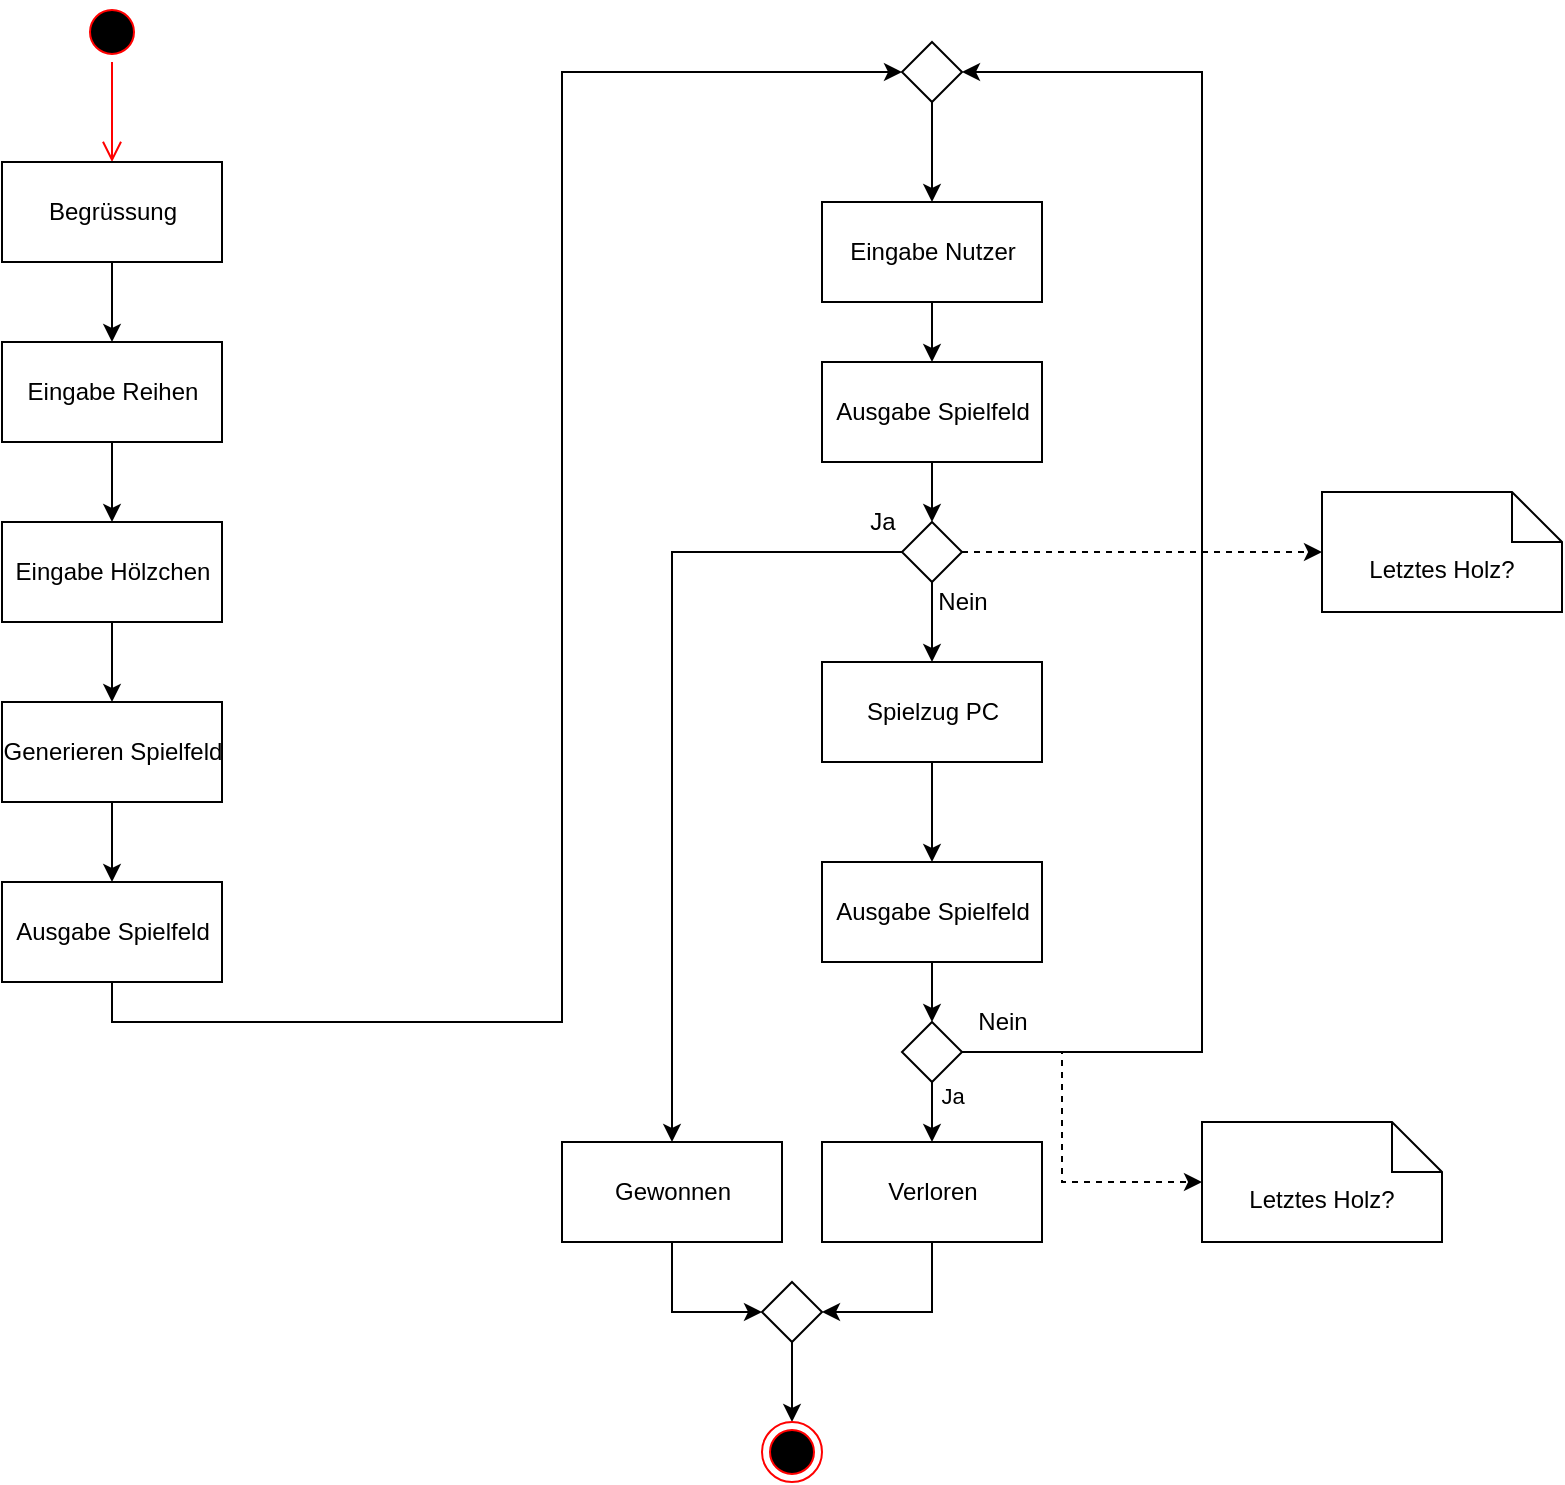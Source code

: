 <mxfile version="13.9.9" type="device"><diagram id="jq3QglmUTfa7vYVbhxkC" name="Page-1"><mxGraphModel dx="1002" dy="743" grid="1" gridSize="10" guides="1" tooltips="1" connect="1" arrows="1" fold="1" page="1" pageScale="1" pageWidth="1169" pageHeight="827" math="0" shadow="0"><root><mxCell id="0"/><mxCell id="1" parent="0"/><mxCell id="jIxzGO57YDRSp6-4Sq5K-1" value="" style="ellipse;html=1;shape=startState;fillColor=#000000;strokeColor=#ff0000;" parent="1" vertex="1"><mxGeometry x="100" y="50" width="30" height="30" as="geometry"/></mxCell><mxCell id="jIxzGO57YDRSp6-4Sq5K-2" value="" style="edgeStyle=orthogonalEdgeStyle;html=1;verticalAlign=bottom;endArrow=open;endSize=8;strokeColor=#ff0000;entryX=0.5;entryY=0;entryDx=0;entryDy=0;" parent="1" source="jIxzGO57YDRSp6-4Sq5K-1" target="jIxzGO57YDRSp6-4Sq5K-3" edge="1"><mxGeometry relative="1" as="geometry"><mxPoint x="235" y="150" as="targetPoint"/><Array as="points"/></mxGeometry></mxCell><mxCell id="jIxzGO57YDRSp6-4Sq5K-5" value="" style="edgeStyle=orthogonalEdgeStyle;rounded=0;orthogonalLoop=1;jettySize=auto;html=1;" parent="1" source="jIxzGO57YDRSp6-4Sq5K-3" target="jIxzGO57YDRSp6-4Sq5K-4" edge="1"><mxGeometry relative="1" as="geometry"/></mxCell><mxCell id="jIxzGO57YDRSp6-4Sq5K-3" value="Begrüssung" style="html=1;" parent="1" vertex="1"><mxGeometry x="60" y="130" width="110" height="50" as="geometry"/></mxCell><mxCell id="jIxzGO57YDRSp6-4Sq5K-7" value="" style="edgeStyle=orthogonalEdgeStyle;rounded=0;orthogonalLoop=1;jettySize=auto;html=1;" parent="1" source="jIxzGO57YDRSp6-4Sq5K-4" target="jIxzGO57YDRSp6-4Sq5K-6" edge="1"><mxGeometry relative="1" as="geometry"/></mxCell><mxCell id="jIxzGO57YDRSp6-4Sq5K-4" value="Eingabe Reihen" style="html=1;" parent="1" vertex="1"><mxGeometry x="60" y="220" width="110" height="50" as="geometry"/></mxCell><mxCell id="jIxzGO57YDRSp6-4Sq5K-9" value="" style="edgeStyle=orthogonalEdgeStyle;rounded=0;orthogonalLoop=1;jettySize=auto;html=1;" parent="1" source="jIxzGO57YDRSp6-4Sq5K-6" target="jIxzGO57YDRSp6-4Sq5K-8" edge="1"><mxGeometry relative="1" as="geometry"/></mxCell><mxCell id="jIxzGO57YDRSp6-4Sq5K-6" value="Eingabe Hölzchen" style="html=1;" parent="1" vertex="1"><mxGeometry x="60" y="310" width="110" height="50" as="geometry"/></mxCell><mxCell id="jIxzGO57YDRSp6-4Sq5K-11" value="" style="edgeStyle=orthogonalEdgeStyle;rounded=0;orthogonalLoop=1;jettySize=auto;html=1;" parent="1" source="jIxzGO57YDRSp6-4Sq5K-8" target="jIxzGO57YDRSp6-4Sq5K-10" edge="1"><mxGeometry relative="1" as="geometry"/></mxCell><mxCell id="jIxzGO57YDRSp6-4Sq5K-8" value="Generieren Spielfeld" style="html=1;" parent="1" vertex="1"><mxGeometry x="60" y="400" width="110" height="50" as="geometry"/></mxCell><mxCell id="bV7jp5EfxjAdG5snMgAe-2" style="edgeStyle=orthogonalEdgeStyle;rounded=0;orthogonalLoop=1;jettySize=auto;html=1;entryX=0;entryY=0.5;entryDx=0;entryDy=0;exitX=0.5;exitY=1;exitDx=0;exitDy=0;" edge="1" parent="1" source="jIxzGO57YDRSp6-4Sq5K-10" target="ciC3rPFVc4mk8okZfKDL-3"><mxGeometry relative="1" as="geometry"/></mxCell><mxCell id="jIxzGO57YDRSp6-4Sq5K-10" value="Ausgabe Spielfeld" style="html=1;" parent="1" vertex="1"><mxGeometry x="60" y="490" width="110" height="50" as="geometry"/></mxCell><mxCell id="ciC3rPFVc4mk8okZfKDL-8" style="edgeStyle=orthogonalEdgeStyle;rounded=0;orthogonalLoop=1;jettySize=auto;html=1;" parent="1" source="jIxzGO57YDRSp6-4Sq5K-12" target="ciC3rPFVc4mk8okZfKDL-1" edge="1"><mxGeometry relative="1" as="geometry"/></mxCell><mxCell id="jIxzGO57YDRSp6-4Sq5K-12" value="Eingabe Nutzer" style="html=1;" parent="1" vertex="1"><mxGeometry x="470" y="150" width="110" height="50" as="geometry"/></mxCell><mxCell id="ciC3rPFVc4mk8okZfKDL-9" value="" style="edgeStyle=orthogonalEdgeStyle;rounded=0;orthogonalLoop=1;jettySize=auto;html=1;" parent="1" source="ciC3rPFVc4mk8okZfKDL-1" target="ciC3rPFVc4mk8okZfKDL-5" edge="1"><mxGeometry relative="1" as="geometry"/></mxCell><mxCell id="ciC3rPFVc4mk8okZfKDL-1" value="Ausgabe Spielfeld" style="html=1;" parent="1" vertex="1"><mxGeometry x="470" y="230" width="110" height="50" as="geometry"/></mxCell><mxCell id="ciC3rPFVc4mk8okZfKDL-11" style="edgeStyle=orthogonalEdgeStyle;rounded=0;orthogonalLoop=1;jettySize=auto;html=1;exitX=0.5;exitY=1;exitDx=0;exitDy=0;" parent="1" source="ciC3rPFVc4mk8okZfKDL-3" target="jIxzGO57YDRSp6-4Sq5K-12" edge="1"><mxGeometry relative="1" as="geometry"/></mxCell><mxCell id="ciC3rPFVc4mk8okZfKDL-3" value="" style="rhombus;" parent="1" vertex="1"><mxGeometry x="510" y="70" width="30" height="30" as="geometry"/></mxCell><mxCell id="ciC3rPFVc4mk8okZfKDL-13" value="" style="edgeStyle=orthogonalEdgeStyle;rounded=0;orthogonalLoop=1;jettySize=auto;html=1;" parent="1" source="ciC3rPFVc4mk8okZfKDL-5" target="ciC3rPFVc4mk8okZfKDL-12" edge="1"><mxGeometry relative="1" as="geometry"/></mxCell><mxCell id="ciC3rPFVc4mk8okZfKDL-23" style="edgeStyle=orthogonalEdgeStyle;rounded=0;orthogonalLoop=1;jettySize=auto;html=1;entryX=0.5;entryY=0;entryDx=0;entryDy=0;" parent="1" source="ciC3rPFVc4mk8okZfKDL-5" target="ciC3rPFVc4mk8okZfKDL-22" edge="1"><mxGeometry relative="1" as="geometry"/></mxCell><mxCell id="ciC3rPFVc4mk8okZfKDL-39" style="edgeStyle=orthogonalEdgeStyle;rounded=0;orthogonalLoop=1;jettySize=auto;html=1;entryX=0;entryY=0.5;entryDx=0;entryDy=0;entryPerimeter=0;dashed=1;" parent="1" source="ciC3rPFVc4mk8okZfKDL-5" target="ciC3rPFVc4mk8okZfKDL-38" edge="1"><mxGeometry relative="1" as="geometry"/></mxCell><mxCell id="ciC3rPFVc4mk8okZfKDL-5" value="" style="rhombus;" parent="1" vertex="1"><mxGeometry x="510" y="310" width="30" height="30" as="geometry"/></mxCell><mxCell id="ciC3rPFVc4mk8okZfKDL-15" style="edgeStyle=orthogonalEdgeStyle;rounded=0;orthogonalLoop=1;jettySize=auto;html=1;" parent="1" source="ciC3rPFVc4mk8okZfKDL-12" target="ciC3rPFVc4mk8okZfKDL-14" edge="1"><mxGeometry relative="1" as="geometry"/></mxCell><mxCell id="ciC3rPFVc4mk8okZfKDL-12" value="Spielzug PC" style="html=1;" parent="1" vertex="1"><mxGeometry x="470" y="380" width="110" height="50" as="geometry"/></mxCell><mxCell id="ciC3rPFVc4mk8okZfKDL-20" style="edgeStyle=orthogonalEdgeStyle;rounded=0;orthogonalLoop=1;jettySize=auto;html=1;entryX=0.5;entryY=0;entryDx=0;entryDy=0;" parent="1" source="ciC3rPFVc4mk8okZfKDL-14" target="ciC3rPFVc4mk8okZfKDL-16" edge="1"><mxGeometry relative="1" as="geometry"/></mxCell><mxCell id="ciC3rPFVc4mk8okZfKDL-14" value="Ausgabe Spielfeld" style="html=1;" parent="1" vertex="1"><mxGeometry x="470" y="480" width="110" height="50" as="geometry"/></mxCell><mxCell id="ciC3rPFVc4mk8okZfKDL-21" style="edgeStyle=orthogonalEdgeStyle;rounded=0;orthogonalLoop=1;jettySize=auto;html=1;entryX=0.5;entryY=0;entryDx=0;entryDy=0;" parent="1" source="ciC3rPFVc4mk8okZfKDL-16" target="ciC3rPFVc4mk8okZfKDL-17" edge="1"><mxGeometry relative="1" as="geometry"/></mxCell><mxCell id="ciC3rPFVc4mk8okZfKDL-33" value="Ja" style="edgeLabel;html=1;align=center;verticalAlign=middle;resizable=0;points=[];" parent="ciC3rPFVc4mk8okZfKDL-21" vertex="1" connectable="0"><mxGeometry x="-0.72" y="10" relative="1" as="geometry"><mxPoint as="offset"/></mxGeometry></mxCell><mxCell id="ciC3rPFVc4mk8okZfKDL-26" style="edgeStyle=orthogonalEdgeStyle;rounded=0;orthogonalLoop=1;jettySize=auto;html=1;entryX=1;entryY=0.5;entryDx=0;entryDy=0;" parent="1" source="ciC3rPFVc4mk8okZfKDL-16" target="ciC3rPFVc4mk8okZfKDL-3" edge="1"><mxGeometry relative="1" as="geometry"><Array as="points"><mxPoint x="660" y="575"/><mxPoint x="660" y="85"/></Array></mxGeometry></mxCell><mxCell id="ciC3rPFVc4mk8okZfKDL-37" style="edgeStyle=orthogonalEdgeStyle;rounded=0;orthogonalLoop=1;jettySize=auto;html=1;entryX=0;entryY=0.5;entryDx=0;entryDy=0;entryPerimeter=0;dashed=1;" parent="1" source="ciC3rPFVc4mk8okZfKDL-16" target="ciC3rPFVc4mk8okZfKDL-34" edge="1"><mxGeometry relative="1" as="geometry"><Array as="points"><mxPoint x="590" y="575"/><mxPoint x="590" y="640"/></Array></mxGeometry></mxCell><mxCell id="ciC3rPFVc4mk8okZfKDL-16" value="" style="rhombus;" parent="1" vertex="1"><mxGeometry x="510" y="560" width="30" height="30" as="geometry"/></mxCell><mxCell id="ciC3rPFVc4mk8okZfKDL-42" style="edgeStyle=orthogonalEdgeStyle;rounded=0;orthogonalLoop=1;jettySize=auto;html=1;entryX=1;entryY=0.5;entryDx=0;entryDy=0;" parent="1" source="ciC3rPFVc4mk8okZfKDL-17" target="ciC3rPFVc4mk8okZfKDL-27" edge="1"><mxGeometry relative="1" as="geometry"/></mxCell><mxCell id="ciC3rPFVc4mk8okZfKDL-17" value="Verloren" style="html=1;" parent="1" vertex="1"><mxGeometry x="470" y="620" width="110" height="50" as="geometry"/></mxCell><mxCell id="ciC3rPFVc4mk8okZfKDL-43" style="edgeStyle=orthogonalEdgeStyle;rounded=0;orthogonalLoop=1;jettySize=auto;html=1;entryX=0;entryY=0.5;entryDx=0;entryDy=0;" parent="1" source="ciC3rPFVc4mk8okZfKDL-22" target="ciC3rPFVc4mk8okZfKDL-27" edge="1"><mxGeometry relative="1" as="geometry"/></mxCell><mxCell id="ciC3rPFVc4mk8okZfKDL-22" value="Gewonnen" style="html=1;fontStyle=0" parent="1" vertex="1"><mxGeometry x="340" y="620" width="110" height="50" as="geometry"/></mxCell><mxCell id="ciC3rPFVc4mk8okZfKDL-31" style="edgeStyle=orthogonalEdgeStyle;rounded=0;orthogonalLoop=1;jettySize=auto;html=1;entryX=0.5;entryY=0;entryDx=0;entryDy=0;" parent="1" source="ciC3rPFVc4mk8okZfKDL-27" target="ciC3rPFVc4mk8okZfKDL-30" edge="1"><mxGeometry relative="1" as="geometry"/></mxCell><mxCell id="ciC3rPFVc4mk8okZfKDL-27" value="" style="rhombus;" parent="1" vertex="1"><mxGeometry x="440" y="690" width="30" height="30" as="geometry"/></mxCell><mxCell id="ciC3rPFVc4mk8okZfKDL-30" value="" style="ellipse;html=1;shape=endState;fillColor=#000000;strokeColor=#ff0000;" parent="1" vertex="1"><mxGeometry x="440" y="760" width="30" height="30" as="geometry"/></mxCell><mxCell id="ciC3rPFVc4mk8okZfKDL-32" value="Nein" style="text;html=1;align=center;verticalAlign=middle;resizable=0;points=[];autosize=1;" parent="1" vertex="1"><mxGeometry x="540" y="550" width="40" height="20" as="geometry"/></mxCell><mxCell id="ciC3rPFVc4mk8okZfKDL-34" value="Letztes Holz?" style="shape=note2;boundedLbl=1;whiteSpace=wrap;html=1;size=25;verticalAlign=top;align=center;" parent="1" vertex="1"><mxGeometry x="660" y="610" width="120" height="60" as="geometry"/></mxCell><mxCell id="ciC3rPFVc4mk8okZfKDL-38" value="Letztes Holz?" style="shape=note2;boundedLbl=1;whiteSpace=wrap;html=1;size=25;verticalAlign=top;align=center;" parent="1" vertex="1"><mxGeometry x="720" y="295" width="120" height="60" as="geometry"/></mxCell><mxCell id="ciC3rPFVc4mk8okZfKDL-40" value="Ja" style="text;html=1;align=center;verticalAlign=middle;resizable=0;points=[];autosize=1;" parent="1" vertex="1"><mxGeometry x="485" y="300" width="30" height="20" as="geometry"/></mxCell><mxCell id="ciC3rPFVc4mk8okZfKDL-41" value="Nein" style="text;html=1;align=center;verticalAlign=middle;resizable=0;points=[];autosize=1;" parent="1" vertex="1"><mxGeometry x="520" y="340" width="40" height="20" as="geometry"/></mxCell></root></mxGraphModel></diagram></mxfile>